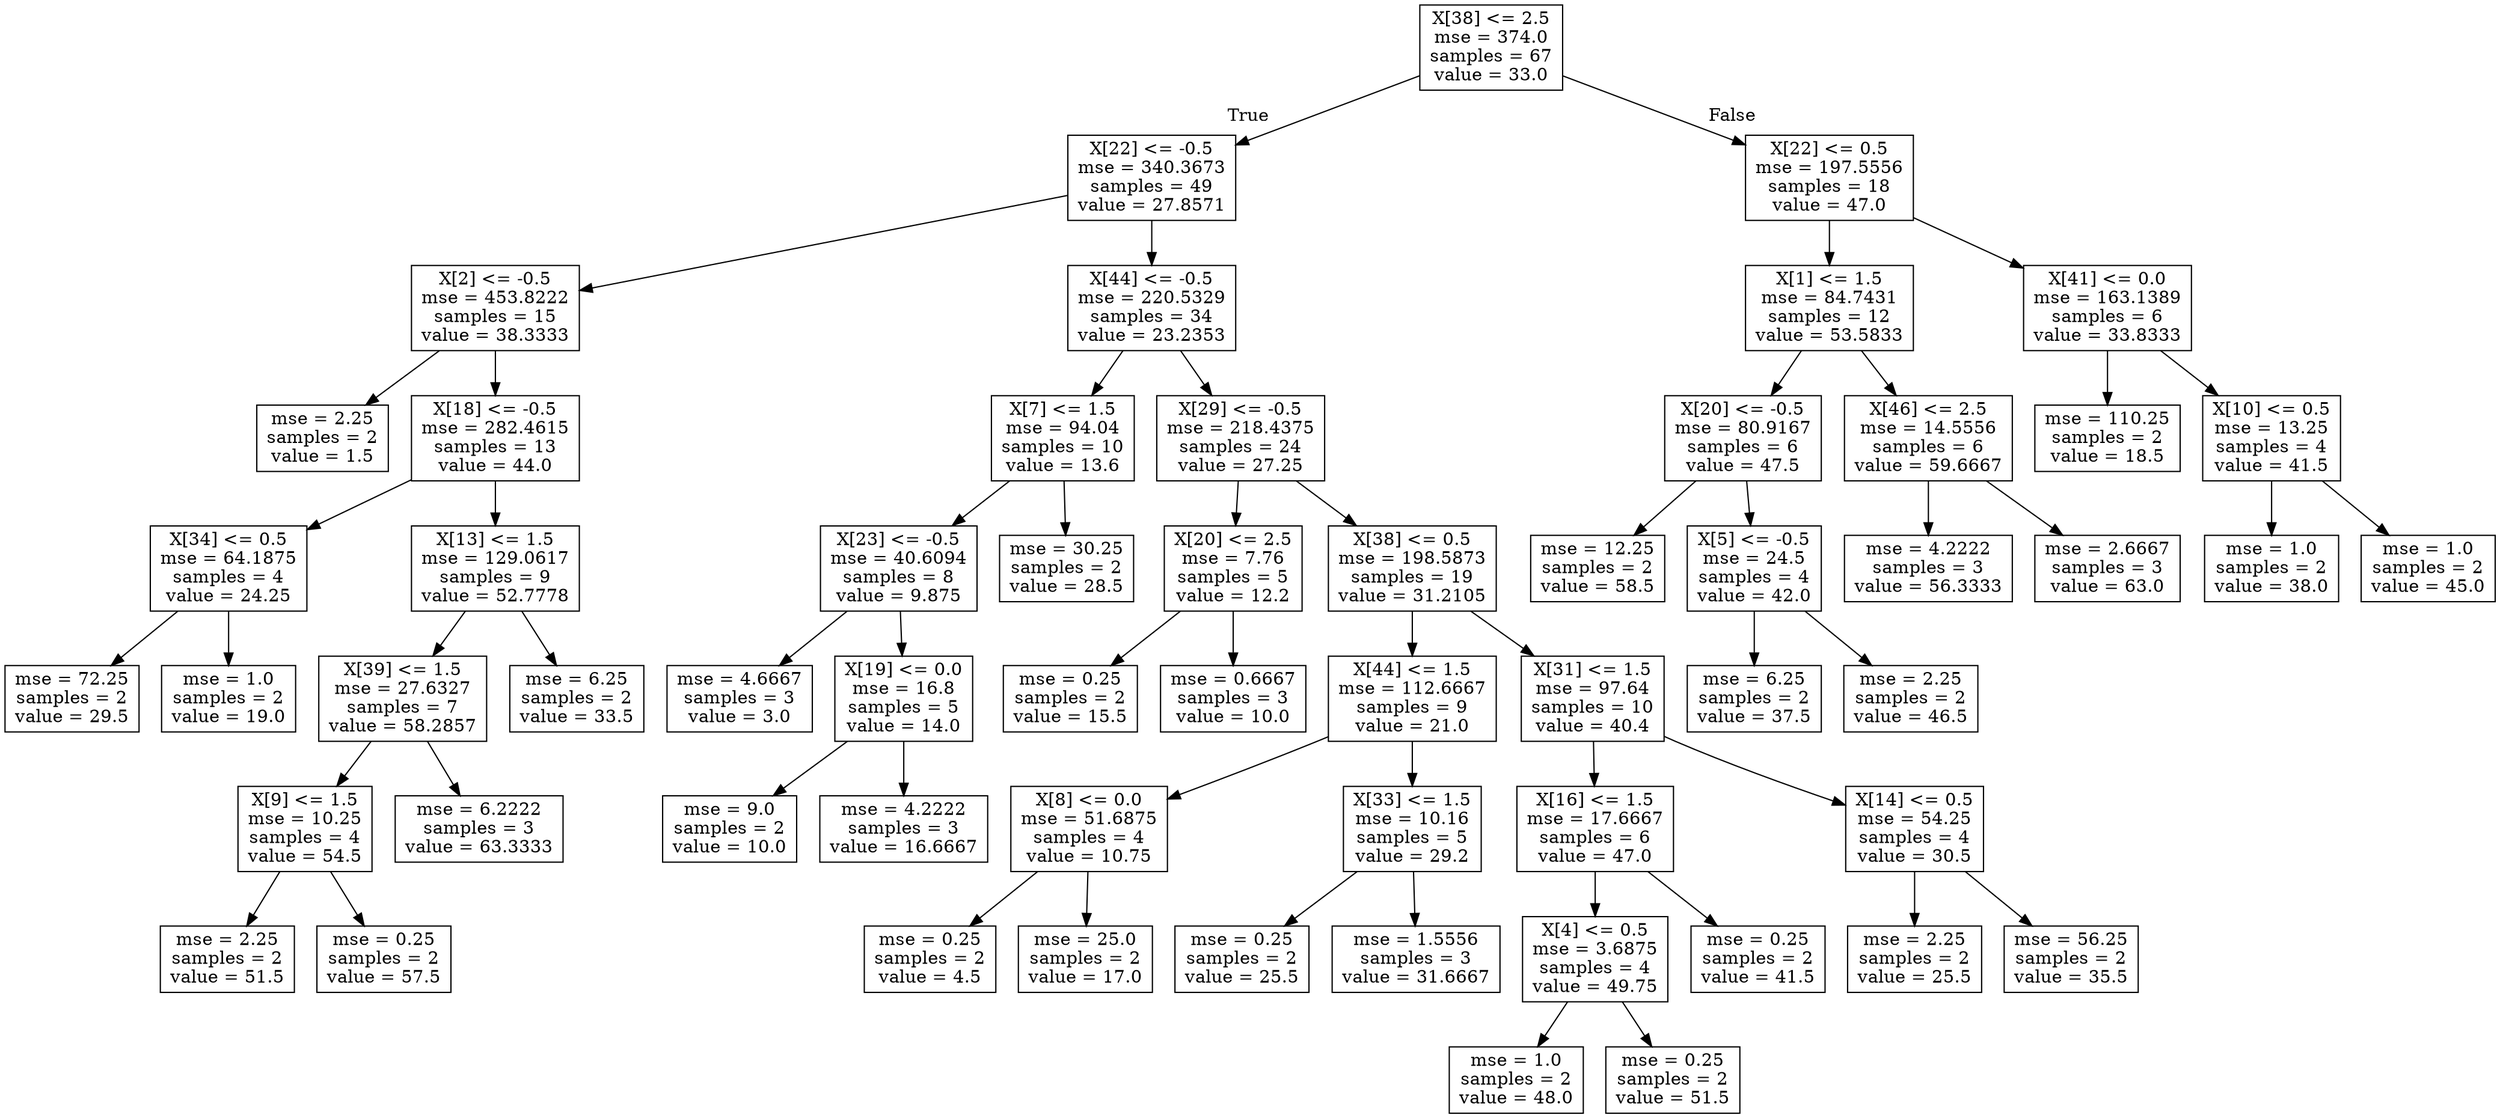 digraph Tree {
node [shape=box] ;
0 [label="X[38] <= 2.5\nmse = 374.0\nsamples = 67\nvalue = 33.0"] ;
1 [label="X[22] <= -0.5\nmse = 340.3673\nsamples = 49\nvalue = 27.8571"] ;
0 -> 1 [labeldistance=2.5, labelangle=45, headlabel="True"] ;
2 [label="X[2] <= -0.5\nmse = 453.8222\nsamples = 15\nvalue = 38.3333"] ;
1 -> 2 ;
3 [label="mse = 2.25\nsamples = 2\nvalue = 1.5"] ;
2 -> 3 ;
4 [label="X[18] <= -0.5\nmse = 282.4615\nsamples = 13\nvalue = 44.0"] ;
2 -> 4 ;
5 [label="X[34] <= 0.5\nmse = 64.1875\nsamples = 4\nvalue = 24.25"] ;
4 -> 5 ;
6 [label="mse = 72.25\nsamples = 2\nvalue = 29.5"] ;
5 -> 6 ;
7 [label="mse = 1.0\nsamples = 2\nvalue = 19.0"] ;
5 -> 7 ;
8 [label="X[13] <= 1.5\nmse = 129.0617\nsamples = 9\nvalue = 52.7778"] ;
4 -> 8 ;
9 [label="X[39] <= 1.5\nmse = 27.6327\nsamples = 7\nvalue = 58.2857"] ;
8 -> 9 ;
10 [label="X[9] <= 1.5\nmse = 10.25\nsamples = 4\nvalue = 54.5"] ;
9 -> 10 ;
11 [label="mse = 2.25\nsamples = 2\nvalue = 51.5"] ;
10 -> 11 ;
12 [label="mse = 0.25\nsamples = 2\nvalue = 57.5"] ;
10 -> 12 ;
13 [label="mse = 6.2222\nsamples = 3\nvalue = 63.3333"] ;
9 -> 13 ;
14 [label="mse = 6.25\nsamples = 2\nvalue = 33.5"] ;
8 -> 14 ;
15 [label="X[44] <= -0.5\nmse = 220.5329\nsamples = 34\nvalue = 23.2353"] ;
1 -> 15 ;
16 [label="X[7] <= 1.5\nmse = 94.04\nsamples = 10\nvalue = 13.6"] ;
15 -> 16 ;
17 [label="X[23] <= -0.5\nmse = 40.6094\nsamples = 8\nvalue = 9.875"] ;
16 -> 17 ;
18 [label="mse = 4.6667\nsamples = 3\nvalue = 3.0"] ;
17 -> 18 ;
19 [label="X[19] <= 0.0\nmse = 16.8\nsamples = 5\nvalue = 14.0"] ;
17 -> 19 ;
20 [label="mse = 9.0\nsamples = 2\nvalue = 10.0"] ;
19 -> 20 ;
21 [label="mse = 4.2222\nsamples = 3\nvalue = 16.6667"] ;
19 -> 21 ;
22 [label="mse = 30.25\nsamples = 2\nvalue = 28.5"] ;
16 -> 22 ;
23 [label="X[29] <= -0.5\nmse = 218.4375\nsamples = 24\nvalue = 27.25"] ;
15 -> 23 ;
24 [label="X[20] <= 2.5\nmse = 7.76\nsamples = 5\nvalue = 12.2"] ;
23 -> 24 ;
25 [label="mse = 0.25\nsamples = 2\nvalue = 15.5"] ;
24 -> 25 ;
26 [label="mse = 0.6667\nsamples = 3\nvalue = 10.0"] ;
24 -> 26 ;
27 [label="X[38] <= 0.5\nmse = 198.5873\nsamples = 19\nvalue = 31.2105"] ;
23 -> 27 ;
28 [label="X[44] <= 1.5\nmse = 112.6667\nsamples = 9\nvalue = 21.0"] ;
27 -> 28 ;
29 [label="X[8] <= 0.0\nmse = 51.6875\nsamples = 4\nvalue = 10.75"] ;
28 -> 29 ;
30 [label="mse = 0.25\nsamples = 2\nvalue = 4.5"] ;
29 -> 30 ;
31 [label="mse = 25.0\nsamples = 2\nvalue = 17.0"] ;
29 -> 31 ;
32 [label="X[33] <= 1.5\nmse = 10.16\nsamples = 5\nvalue = 29.2"] ;
28 -> 32 ;
33 [label="mse = 0.25\nsamples = 2\nvalue = 25.5"] ;
32 -> 33 ;
34 [label="mse = 1.5556\nsamples = 3\nvalue = 31.6667"] ;
32 -> 34 ;
35 [label="X[31] <= 1.5\nmse = 97.64\nsamples = 10\nvalue = 40.4"] ;
27 -> 35 ;
36 [label="X[16] <= 1.5\nmse = 17.6667\nsamples = 6\nvalue = 47.0"] ;
35 -> 36 ;
37 [label="X[4] <= 0.5\nmse = 3.6875\nsamples = 4\nvalue = 49.75"] ;
36 -> 37 ;
38 [label="mse = 1.0\nsamples = 2\nvalue = 48.0"] ;
37 -> 38 ;
39 [label="mse = 0.25\nsamples = 2\nvalue = 51.5"] ;
37 -> 39 ;
40 [label="mse = 0.25\nsamples = 2\nvalue = 41.5"] ;
36 -> 40 ;
41 [label="X[14] <= 0.5\nmse = 54.25\nsamples = 4\nvalue = 30.5"] ;
35 -> 41 ;
42 [label="mse = 2.25\nsamples = 2\nvalue = 25.5"] ;
41 -> 42 ;
43 [label="mse = 56.25\nsamples = 2\nvalue = 35.5"] ;
41 -> 43 ;
44 [label="X[22] <= 0.5\nmse = 197.5556\nsamples = 18\nvalue = 47.0"] ;
0 -> 44 [labeldistance=2.5, labelangle=-45, headlabel="False"] ;
45 [label="X[1] <= 1.5\nmse = 84.7431\nsamples = 12\nvalue = 53.5833"] ;
44 -> 45 ;
46 [label="X[20] <= -0.5\nmse = 80.9167\nsamples = 6\nvalue = 47.5"] ;
45 -> 46 ;
47 [label="mse = 12.25\nsamples = 2\nvalue = 58.5"] ;
46 -> 47 ;
48 [label="X[5] <= -0.5\nmse = 24.5\nsamples = 4\nvalue = 42.0"] ;
46 -> 48 ;
49 [label="mse = 6.25\nsamples = 2\nvalue = 37.5"] ;
48 -> 49 ;
50 [label="mse = 2.25\nsamples = 2\nvalue = 46.5"] ;
48 -> 50 ;
51 [label="X[46] <= 2.5\nmse = 14.5556\nsamples = 6\nvalue = 59.6667"] ;
45 -> 51 ;
52 [label="mse = 4.2222\nsamples = 3\nvalue = 56.3333"] ;
51 -> 52 ;
53 [label="mse = 2.6667\nsamples = 3\nvalue = 63.0"] ;
51 -> 53 ;
54 [label="X[41] <= 0.0\nmse = 163.1389\nsamples = 6\nvalue = 33.8333"] ;
44 -> 54 ;
55 [label="mse = 110.25\nsamples = 2\nvalue = 18.5"] ;
54 -> 55 ;
56 [label="X[10] <= 0.5\nmse = 13.25\nsamples = 4\nvalue = 41.5"] ;
54 -> 56 ;
57 [label="mse = 1.0\nsamples = 2\nvalue = 38.0"] ;
56 -> 57 ;
58 [label="mse = 1.0\nsamples = 2\nvalue = 45.0"] ;
56 -> 58 ;
}
